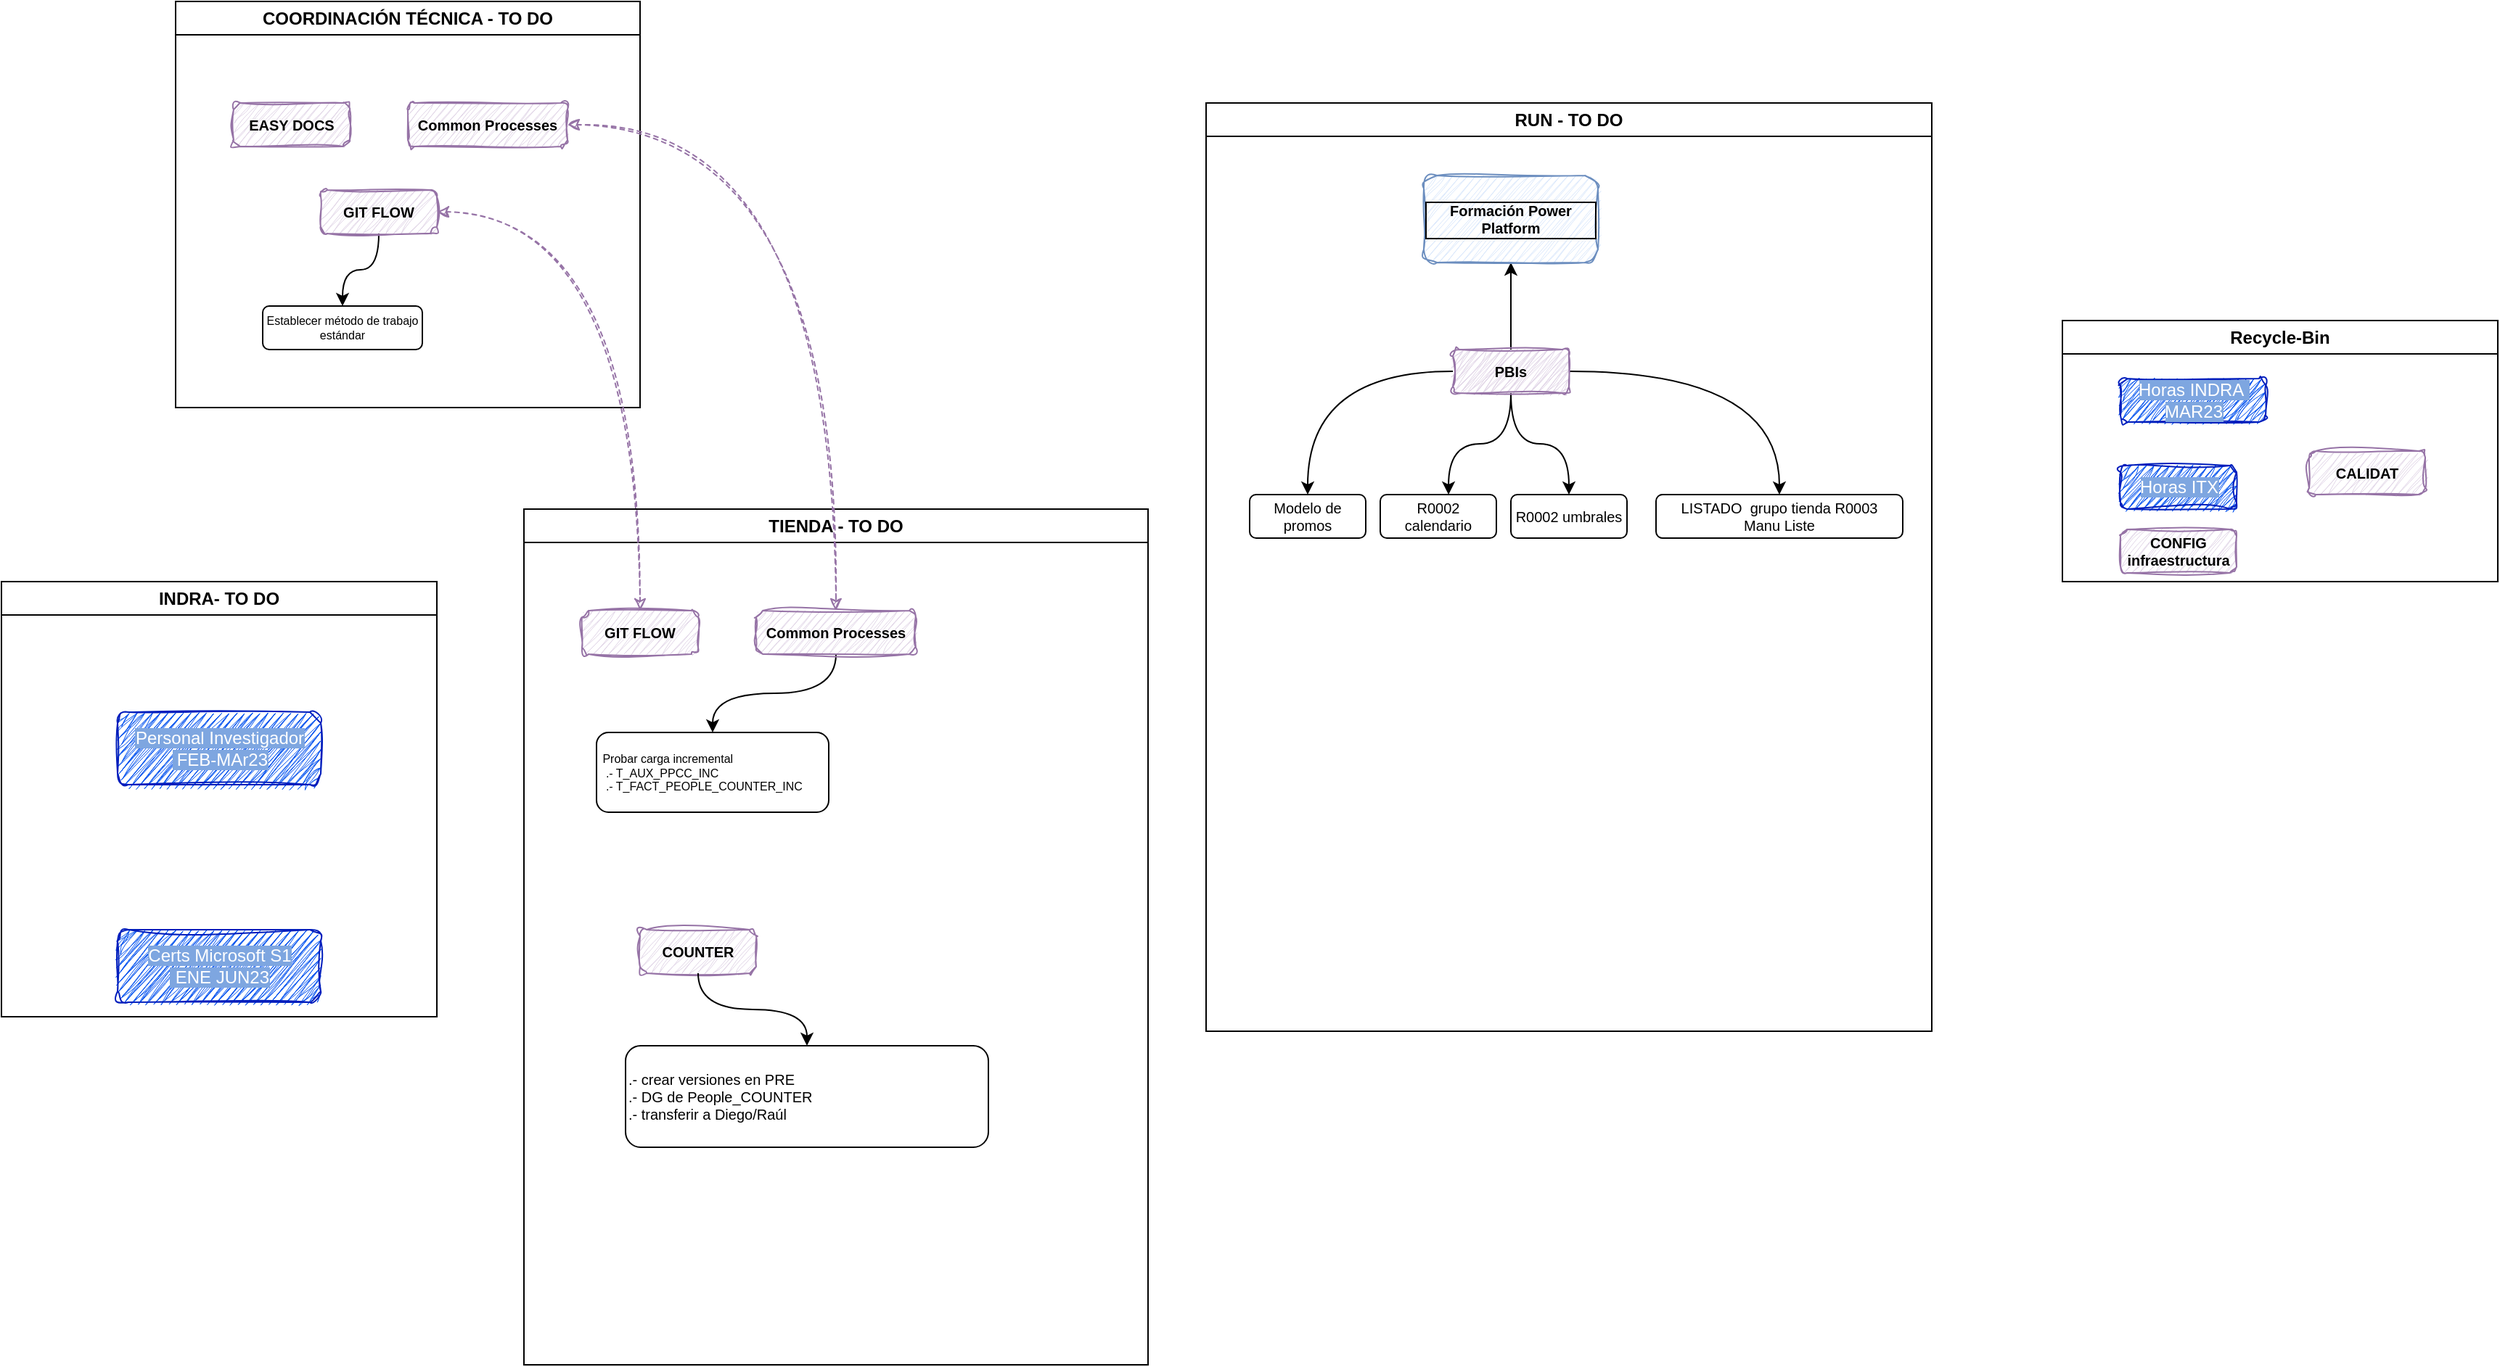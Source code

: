 <mxfile version="21.1.1" type="github">
  <diagram id="LJ3lU3-_otBDvy5FKb0J" name="Page-1">
    <mxGraphModel dx="2049" dy="452" grid="1" gridSize="10" guides="1" tooltips="1" connect="1" arrows="1" fold="1" page="1" pageScale="1" pageWidth="1169" pageHeight="827" math="0" shadow="0">
      <root>
        <mxCell id="0" />
        <mxCell id="1" parent="0" />
        <mxCell id="9XHFxHY52LzIyJSaBSOC-2" value="COORDINACIÓN TÉCNICA - TO DO" style="swimlane;whiteSpace=wrap;html=1;" parent="1" vertex="1">
          <mxGeometry x="80" y="20" width="320" height="280" as="geometry">
            <mxRectangle x="150" y="170" width="140" height="30" as="alternateBounds" />
          </mxGeometry>
        </mxCell>
        <mxCell id="9XHFxHY52LzIyJSaBSOC-3" value="EASY DOCS" style="rounded=1;whiteSpace=wrap;html=1;fillColor=#e1d5e7;strokeColor=#9673a6;sketch=1;curveFitting=1;jiggle=2;fontStyle=1;fontSize=10;" parent="9XHFxHY52LzIyJSaBSOC-2" vertex="1">
          <mxGeometry x="40" y="70" width="80" height="30" as="geometry" />
        </mxCell>
        <mxCell id="MVU7_2ZqVJE06uC7ywKW-1" value="Common Processes&lt;br style=&quot;font-size: 10px;&quot;&gt;" style="rounded=1;whiteSpace=wrap;html=1;fillColor=#e1d5e7;strokeColor=#9673a6;sketch=1;curveFitting=1;jiggle=2;fontStyle=1;fontSize=10;" parent="9XHFxHY52LzIyJSaBSOC-2" vertex="1">
          <mxGeometry x="160" y="70" width="110" height="30" as="geometry" />
        </mxCell>
        <mxCell id="MVU7_2ZqVJE06uC7ywKW-40" style="edgeStyle=orthogonalEdgeStyle;rounded=0;orthogonalLoop=1;jettySize=auto;html=1;entryX=0.5;entryY=0;entryDx=0;entryDy=0;curved=1;" parent="9XHFxHY52LzIyJSaBSOC-2" source="MVU7_2ZqVJE06uC7ywKW-16" target="MVU7_2ZqVJE06uC7ywKW-39" edge="1">
          <mxGeometry relative="1" as="geometry" />
        </mxCell>
        <mxCell id="MVU7_2ZqVJE06uC7ywKW-16" value="GIT FLOW" style="rounded=1;whiteSpace=wrap;html=1;fillColor=#e1d5e7;strokeColor=#9673a6;sketch=1;curveFitting=1;jiggle=2;fontStyle=1;fontSize=10;" parent="9XHFxHY52LzIyJSaBSOC-2" vertex="1">
          <mxGeometry x="100" y="130" width="80" height="30" as="geometry" />
        </mxCell>
        <mxCell id="MVU7_2ZqVJE06uC7ywKW-39" value="Establecer método de trabajo estándar" style="rounded=1;whiteSpace=wrap;html=1;fontSize=8;" parent="9XHFxHY52LzIyJSaBSOC-2" vertex="1">
          <mxGeometry x="60" y="210" width="110" height="30" as="geometry" />
        </mxCell>
        <mxCell id="MVU7_2ZqVJE06uC7ywKW-2" value="RUN - TO DO" style="swimlane;whiteSpace=wrap;html=1;fontStyle=1" parent="1" vertex="1">
          <mxGeometry x="790" y="90" width="500" height="640" as="geometry">
            <mxRectangle x="800" y="100" width="140" height="30" as="alternateBounds" />
          </mxGeometry>
        </mxCell>
        <mxCell id="MVU7_2ZqVJE06uC7ywKW-3" value="LISTADO&amp;nbsp; grupo tienda R0003&lt;br style=&quot;font-size: 10px;&quot;&gt;Manu Liste" style="rounded=1;whiteSpace=wrap;html=1;fontSize=10;" parent="MVU7_2ZqVJE06uC7ywKW-2" vertex="1">
          <mxGeometry x="310" y="270" width="170" height="30" as="geometry" />
        </mxCell>
        <mxCell id="MVU7_2ZqVJE06uC7ywKW-8" style="edgeStyle=orthogonalEdgeStyle;rounded=0;orthogonalLoop=1;jettySize=auto;html=1;entryX=0.588;entryY=0;entryDx=0;entryDy=0;entryPerimeter=0;curved=1;" parent="MVU7_2ZqVJE06uC7ywKW-2" source="MVU7_2ZqVJE06uC7ywKW-4" target="MVU7_2ZqVJE06uC7ywKW-6" edge="1">
          <mxGeometry relative="1" as="geometry" />
        </mxCell>
        <mxCell id="MVU7_2ZqVJE06uC7ywKW-9" style="edgeStyle=orthogonalEdgeStyle;rounded=0;orthogonalLoop=1;jettySize=auto;html=1;entryX=0.5;entryY=0;entryDx=0;entryDy=0;curved=1;" parent="MVU7_2ZqVJE06uC7ywKW-2" source="MVU7_2ZqVJE06uC7ywKW-4" target="MVU7_2ZqVJE06uC7ywKW-5" edge="1">
          <mxGeometry relative="1" as="geometry" />
        </mxCell>
        <mxCell id="MVU7_2ZqVJE06uC7ywKW-11" value="" style="edgeStyle=orthogonalEdgeStyle;rounded=0;orthogonalLoop=1;jettySize=auto;html=1;curved=1;" parent="MVU7_2ZqVJE06uC7ywKW-2" source="MVU7_2ZqVJE06uC7ywKW-4" target="MVU7_2ZqVJE06uC7ywKW-10" edge="1">
          <mxGeometry relative="1" as="geometry" />
        </mxCell>
        <mxCell id="MVU7_2ZqVJE06uC7ywKW-12" style="edgeStyle=orthogonalEdgeStyle;rounded=0;orthogonalLoop=1;jettySize=auto;html=1;entryX=0.5;entryY=0;entryDx=0;entryDy=0;curved=1;" parent="MVU7_2ZqVJE06uC7ywKW-2" source="MVU7_2ZqVJE06uC7ywKW-4" target="MVU7_2ZqVJE06uC7ywKW-3" edge="1">
          <mxGeometry relative="1" as="geometry" />
        </mxCell>
        <mxCell id="MVU7_2ZqVJE06uC7ywKW-56" style="edgeStyle=orthogonalEdgeStyle;rounded=0;orthogonalLoop=1;jettySize=auto;html=1;curved=1;" parent="MVU7_2ZqVJE06uC7ywKW-2" source="MVU7_2ZqVJE06uC7ywKW-4" target="MVU7_2ZqVJE06uC7ywKW-55" edge="1">
          <mxGeometry relative="1" as="geometry" />
        </mxCell>
        <mxCell id="MVU7_2ZqVJE06uC7ywKW-4" value="PBIs" style="rounded=1;whiteSpace=wrap;html=1;sketch=1;curveFitting=1;jiggle=2;glass=0;fillStyle=zigzag;fillColor=#e1d5e7;strokeColor=#9673a6;fontStyle=1;fontSize=10;" parent="MVU7_2ZqVJE06uC7ywKW-2" vertex="1">
          <mxGeometry x="170" y="170" width="80" height="30" as="geometry" />
        </mxCell>
        <mxCell id="MVU7_2ZqVJE06uC7ywKW-5" value="R0002 umbrales" style="rounded=1;whiteSpace=wrap;html=1;fontSize=10;" parent="MVU7_2ZqVJE06uC7ywKW-2" vertex="1">
          <mxGeometry x="210" y="270" width="80" height="30" as="geometry" />
        </mxCell>
        <mxCell id="MVU7_2ZqVJE06uC7ywKW-6" value="R0002 calendario" style="rounded=1;whiteSpace=wrap;html=1;fontSize=10;" parent="MVU7_2ZqVJE06uC7ywKW-2" vertex="1">
          <mxGeometry x="120" y="270" width="80" height="30" as="geometry" />
        </mxCell>
        <mxCell id="MVU7_2ZqVJE06uC7ywKW-10" value="Formación Power Platform" style="whiteSpace=wrap;html=1;rounded=1;fillColor=#dae8fc;strokeColor=#6c8ebf;glass=0;shadow=0;sketch=1;curveFitting=1;jiggle=2;fontStyle=1;fontSize=10;labelBorderColor=default;" parent="MVU7_2ZqVJE06uC7ywKW-2" vertex="1">
          <mxGeometry x="150" y="50" width="120" height="60" as="geometry" />
        </mxCell>
        <mxCell id="MVU7_2ZqVJE06uC7ywKW-55" value="Modelo de promos" style="rounded=1;whiteSpace=wrap;html=1;fontSize=10;" parent="MVU7_2ZqVJE06uC7ywKW-2" vertex="1">
          <mxGeometry x="30" y="270" width="80" height="30" as="geometry" />
        </mxCell>
        <mxCell id="MVU7_2ZqVJE06uC7ywKW-13" value="TIENDA - TO DO" style="swimlane;whiteSpace=wrap;html=1;fontSize=12;" parent="1" vertex="1">
          <mxGeometry x="320" y="370" width="430" height="590" as="geometry">
            <mxRectangle x="150" y="170" width="140" height="30" as="alternateBounds" />
          </mxGeometry>
        </mxCell>
        <mxCell id="MVU7_2ZqVJE06uC7ywKW-14" value="GIT FLOW" style="rounded=1;whiteSpace=wrap;html=1;fillColor=#e1d5e7;strokeColor=#9673a6;sketch=1;curveFitting=1;jiggle=2;fontStyle=1;fontSize=10;" parent="MVU7_2ZqVJE06uC7ywKW-13" vertex="1">
          <mxGeometry x="40" y="70" width="80" height="30" as="geometry" />
        </mxCell>
        <mxCell id="MVU7_2ZqVJE06uC7ywKW-46" style="edgeStyle=orthogonalEdgeStyle;rounded=0;orthogonalLoop=1;jettySize=auto;html=1;entryX=0.5;entryY=0;entryDx=0;entryDy=0;curved=1;" parent="MVU7_2ZqVJE06uC7ywKW-13" source="MVU7_2ZqVJE06uC7ywKW-15" target="MVU7_2ZqVJE06uC7ywKW-45" edge="1">
          <mxGeometry relative="1" as="geometry" />
        </mxCell>
        <mxCell id="MVU7_2ZqVJE06uC7ywKW-15" value="Common Processes&lt;br style=&quot;font-size: 10px;&quot;&gt;" style="rounded=1;whiteSpace=wrap;html=1;fillColor=#e1d5e7;strokeColor=#9673a6;sketch=1;curveFitting=1;jiggle=2;fontStyle=1;fontSize=10;" parent="MVU7_2ZqVJE06uC7ywKW-13" vertex="1">
          <mxGeometry x="160" y="70" width="110" height="30" as="geometry" />
        </mxCell>
        <mxCell id="MVU7_2ZqVJE06uC7ywKW-45" value="&amp;nbsp;Probar carga incremental&lt;br style=&quot;font-size: 8px;&quot;&gt;&amp;nbsp; .- T_AUX_PPCC_INC&lt;br style=&quot;font-size: 8px;&quot;&gt;&amp;nbsp; .- T_FACT_PEOPLE_COUNTER_INC" style="rounded=1;whiteSpace=wrap;html=1;fontSize=8;align=left;" parent="MVU7_2ZqVJE06uC7ywKW-13" vertex="1">
          <mxGeometry x="50" y="154" width="160" height="55" as="geometry" />
        </mxCell>
        <mxCell id="MVU7_2ZqVJE06uC7ywKW-52" value=".- crear versiones en PRE&lt;br&gt;.- DG de People_COUNTER&lt;br&gt;.- transferir a Diego/Raúl" style="rounded=1;whiteSpace=wrap;html=1;fontSize=10;align=left;" parent="MVU7_2ZqVJE06uC7ywKW-13" vertex="1">
          <mxGeometry x="70" y="370" width="250" height="70" as="geometry" />
        </mxCell>
        <mxCell id="MVU7_2ZqVJE06uC7ywKW-54" value="COUNTER" style="rounded=1;whiteSpace=wrap;html=1;fillColor=#e1d5e7;strokeColor=#9673a6;sketch=1;curveFitting=1;jiggle=2;fontStyle=1;fontSize=10;" parent="MVU7_2ZqVJE06uC7ywKW-13" vertex="1">
          <mxGeometry x="80" y="290" width="80" height="30" as="geometry" />
        </mxCell>
        <mxCell id="MVU7_2ZqVJE06uC7ywKW-53" style="edgeStyle=orthogonalEdgeStyle;rounded=0;orthogonalLoop=1;jettySize=auto;html=1;entryX=0.5;entryY=0;entryDx=0;entryDy=0;curved=1;exitX=0.5;exitY=1;exitDx=0;exitDy=0;" parent="MVU7_2ZqVJE06uC7ywKW-13" source="MVU7_2ZqVJE06uC7ywKW-54" target="MVU7_2ZqVJE06uC7ywKW-52" edge="1">
          <mxGeometry relative="1" as="geometry">
            <mxPoint x="150" y="290" as="sourcePoint" />
          </mxGeometry>
        </mxCell>
        <mxCell id="MVU7_2ZqVJE06uC7ywKW-17" style="edgeStyle=orthogonalEdgeStyle;rounded=0;orthogonalLoop=1;jettySize=auto;html=1;entryX=0.5;entryY=0;entryDx=0;entryDy=0;startArrow=classic;startFill=1;dashed=1;fillColor=#e1d5e7;strokeColor=#9673a6;curved=1;sketch=1;curveFitting=1;jiggle=2;" parent="1" source="MVU7_2ZqVJE06uC7ywKW-16" target="MVU7_2ZqVJE06uC7ywKW-14" edge="1">
          <mxGeometry relative="1" as="geometry" />
        </mxCell>
        <mxCell id="MVU7_2ZqVJE06uC7ywKW-18" style="edgeStyle=orthogonalEdgeStyle;rounded=0;orthogonalLoop=1;jettySize=auto;html=1;entryX=0.5;entryY=0;entryDx=0;entryDy=0;curved=1;shadow=0;sketch=1;curveFitting=1;jiggle=2;dashed=1;startArrow=classic;startFill=1;fillColor=#e1d5e7;strokeColor=#9673a6;" parent="1" source="MVU7_2ZqVJE06uC7ywKW-1" target="MVU7_2ZqVJE06uC7ywKW-15" edge="1">
          <mxGeometry relative="1" as="geometry" />
        </mxCell>
        <mxCell id="MVU7_2ZqVJE06uC7ywKW-25" value="Recycle-Bin" style="swimlane;whiteSpace=wrap;html=1;" parent="1" vertex="1">
          <mxGeometry x="1380" y="240" width="300" height="180" as="geometry">
            <mxRectangle x="150" y="170" width="140" height="30" as="alternateBounds" />
          </mxGeometry>
        </mxCell>
        <mxCell id="MVU7_2ZqVJE06uC7ywKW-50" value="&lt;span style=&quot;background-color: rgb(126, 166, 224);&quot;&gt;Horas ITX&lt;/span&gt;" style="rounded=1;html=1;sketch=1;curveFitting=1;jiggle=2;glass=0;fillStyle=zigzag;fillColor=#0050ef;strokeColor=#001DBC;fontColor=#FFFFFF;" parent="MVU7_2ZqVJE06uC7ywKW-25" vertex="1">
          <mxGeometry x="40" y="100" width="80" height="30" as="geometry" />
        </mxCell>
        <mxCell id="MVU7_2ZqVJE06uC7ywKW-33" value="&lt;span style=&quot;background-color: rgb(126, 166, 224);&quot;&gt;Horas INDRA&amp;nbsp;&lt;br&gt;MAR23&lt;br&gt;&lt;/span&gt;" style="rounded=1;html=1;sketch=1;curveFitting=1;jiggle=2;glass=0;fillStyle=zigzag;fillColor=#0050ef;strokeColor=#001DBC;fontColor=#FFFFFF;" parent="MVU7_2ZqVJE06uC7ywKW-25" vertex="1">
          <mxGeometry x="40" y="40" width="100" height="30" as="geometry" />
        </mxCell>
        <mxCell id="MVU7_2ZqVJE06uC7ywKW-19" value="CALIDAT" style="rounded=1;whiteSpace=wrap;html=1;sketch=1;curveFitting=1;jiggle=2;glass=0;fillStyle=hachure;fillColor=#e1d5e7;strokeColor=#9673a6;fontStyle=1;fontSize=10;" parent="MVU7_2ZqVJE06uC7ywKW-25" vertex="1">
          <mxGeometry x="170" y="90" width="80" height="30" as="geometry" />
        </mxCell>
        <mxCell id="MVU7_2ZqVJE06uC7ywKW-23" value="CONFIG&lt;br style=&quot;font-size: 10px;&quot;&gt;infraestructura" style="rounded=1;whiteSpace=wrap;html=1;fillColor=#e1d5e7;strokeColor=#9673a6;sketch=1;curveFitting=1;jiggle=2;fontStyle=1;fontSize=10;" parent="MVU7_2ZqVJE06uC7ywKW-25" vertex="1">
          <mxGeometry x="40" y="144" width="80" height="30" as="geometry" />
        </mxCell>
        <mxCell id="MVU7_2ZqVJE06uC7ywKW-49" value="INDRA- TO DO" style="swimlane;whiteSpace=wrap;html=1;" parent="1" vertex="1">
          <mxGeometry x="-40" y="420" width="300" height="300" as="geometry">
            <mxRectangle x="150" y="170" width="140" height="30" as="alternateBounds" />
          </mxGeometry>
        </mxCell>
        <mxCell id="MVU7_2ZqVJE06uC7ywKW-47" value="&lt;span style=&quot;background-color: rgb(126, 166, 224);&quot;&gt;Personal Investigador&lt;br&gt;&amp;nbsp;FEB-MAr23&lt;br&gt;&lt;/span&gt;" style="rounded=1;html=1;sketch=1;curveFitting=1;jiggle=2;glass=0;fillStyle=zigzag;fillColor=#0050ef;strokeColor=#001DBC;fontColor=#FFFFFF;" parent="MVU7_2ZqVJE06uC7ywKW-49" vertex="1">
          <mxGeometry x="80" y="90" width="140" height="50" as="geometry" />
        </mxCell>
        <mxCell id="MVU7_2ZqVJE06uC7ywKW-51" value="&lt;span style=&quot;background-color: rgb(126, 166, 224);&quot;&gt;Certs Microsoft S1&lt;br&gt;&amp;nbsp;ENE JUN23&lt;br&gt;&lt;/span&gt;" style="rounded=1;html=1;sketch=1;curveFitting=1;jiggle=2;glass=0;fillStyle=zigzag;fillColor=#0050ef;strokeColor=#001DBC;fontColor=#FFFFFF;" parent="MVU7_2ZqVJE06uC7ywKW-49" vertex="1">
          <mxGeometry x="80" y="240" width="140" height="50" as="geometry" />
        </mxCell>
      </root>
    </mxGraphModel>
  </diagram>
</mxfile>
